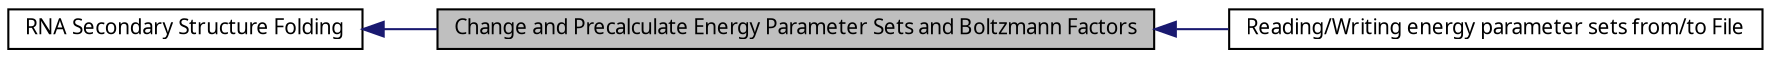 digraph structs
{
  bgcolor="transparent";
  edge [fontname="FreeSans.ttf",fontsize=8,labelfontname="FreeSans.ttf",labelfontsize=8];
  node [fontname="FreeSans.ttf",fontsize=10,shape=record];
rankdir=LR;
  Node0 [label="Change and Precalculate Energy Parameter Sets and Boltzmann Factors",height=0.2,width=0.4,color="black", fillcolor="grey75", style="filled" fontcolor="black"];
  Node2 [label="Reading/Writing energy parameter sets from/to File",height=0.2,width=0.4,color="black",URL="$group__energy__parameters__rw.html"];
  Node1 [label="RNA Secondary Structure Folding",height=0.2,width=0.4,color="black",URL="$group__folding__routines.html"];
  Node1->Node0 [shape=plaintext, color="midnightblue", dir="back", style="solid"];
  Node0->Node2 [shape=plaintext, color="midnightblue", dir="back", style="solid"];
}
